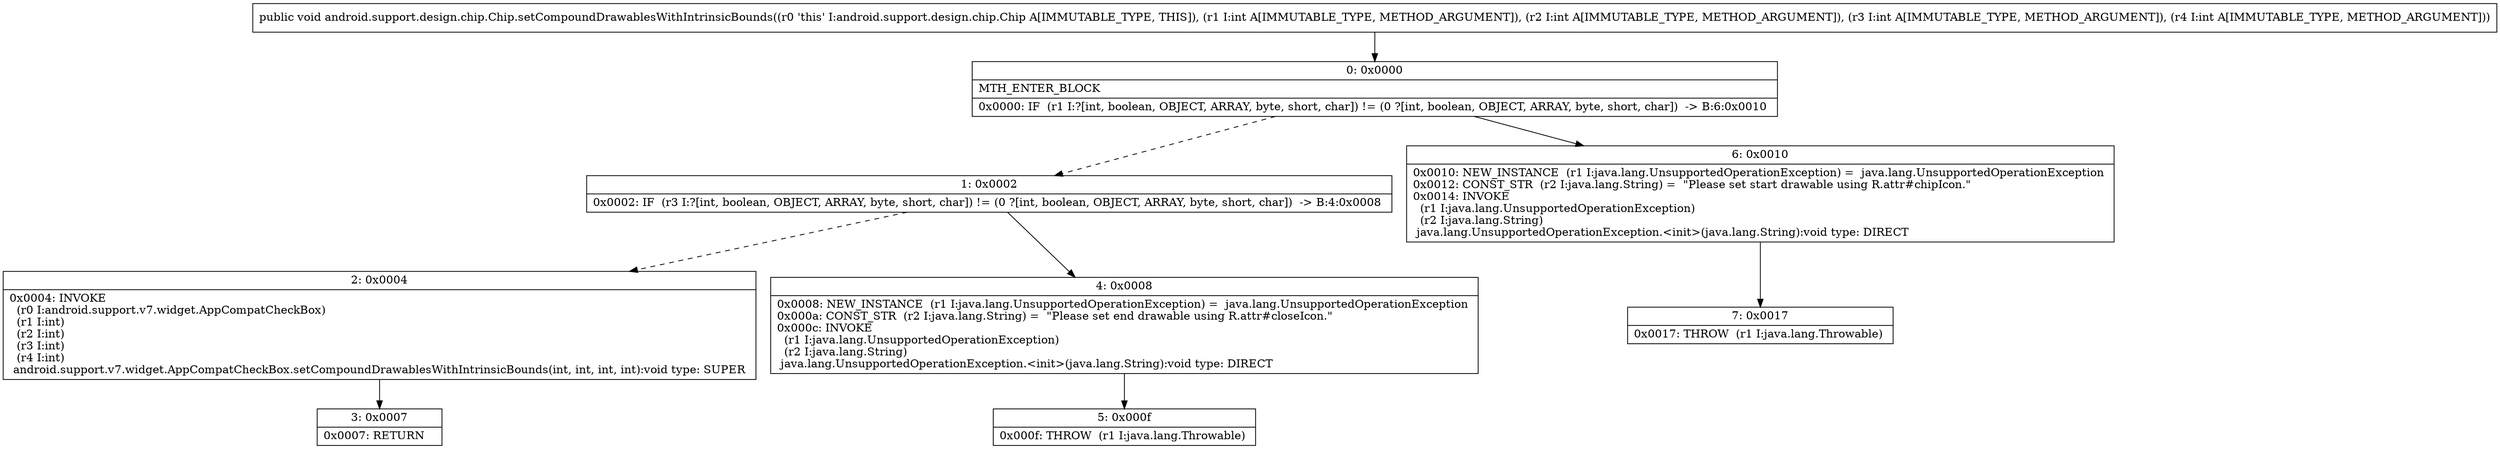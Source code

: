 digraph "CFG forandroid.support.design.chip.Chip.setCompoundDrawablesWithIntrinsicBounds(IIII)V" {
Node_0 [shape=record,label="{0\:\ 0x0000|MTH_ENTER_BLOCK\l|0x0000: IF  (r1 I:?[int, boolean, OBJECT, ARRAY, byte, short, char]) != (0 ?[int, boolean, OBJECT, ARRAY, byte, short, char])  \-\> B:6:0x0010 \l}"];
Node_1 [shape=record,label="{1\:\ 0x0002|0x0002: IF  (r3 I:?[int, boolean, OBJECT, ARRAY, byte, short, char]) != (0 ?[int, boolean, OBJECT, ARRAY, byte, short, char])  \-\> B:4:0x0008 \l}"];
Node_2 [shape=record,label="{2\:\ 0x0004|0x0004: INVOKE  \l  (r0 I:android.support.v7.widget.AppCompatCheckBox)\l  (r1 I:int)\l  (r2 I:int)\l  (r3 I:int)\l  (r4 I:int)\l android.support.v7.widget.AppCompatCheckBox.setCompoundDrawablesWithIntrinsicBounds(int, int, int, int):void type: SUPER \l}"];
Node_3 [shape=record,label="{3\:\ 0x0007|0x0007: RETURN   \l}"];
Node_4 [shape=record,label="{4\:\ 0x0008|0x0008: NEW_INSTANCE  (r1 I:java.lang.UnsupportedOperationException) =  java.lang.UnsupportedOperationException \l0x000a: CONST_STR  (r2 I:java.lang.String) =  \"Please set end drawable using R.attr#closeIcon.\" \l0x000c: INVOKE  \l  (r1 I:java.lang.UnsupportedOperationException)\l  (r2 I:java.lang.String)\l java.lang.UnsupportedOperationException.\<init\>(java.lang.String):void type: DIRECT \l}"];
Node_5 [shape=record,label="{5\:\ 0x000f|0x000f: THROW  (r1 I:java.lang.Throwable) \l}"];
Node_6 [shape=record,label="{6\:\ 0x0010|0x0010: NEW_INSTANCE  (r1 I:java.lang.UnsupportedOperationException) =  java.lang.UnsupportedOperationException \l0x0012: CONST_STR  (r2 I:java.lang.String) =  \"Please set start drawable using R.attr#chipIcon.\" \l0x0014: INVOKE  \l  (r1 I:java.lang.UnsupportedOperationException)\l  (r2 I:java.lang.String)\l java.lang.UnsupportedOperationException.\<init\>(java.lang.String):void type: DIRECT \l}"];
Node_7 [shape=record,label="{7\:\ 0x0017|0x0017: THROW  (r1 I:java.lang.Throwable) \l}"];
MethodNode[shape=record,label="{public void android.support.design.chip.Chip.setCompoundDrawablesWithIntrinsicBounds((r0 'this' I:android.support.design.chip.Chip A[IMMUTABLE_TYPE, THIS]), (r1 I:int A[IMMUTABLE_TYPE, METHOD_ARGUMENT]), (r2 I:int A[IMMUTABLE_TYPE, METHOD_ARGUMENT]), (r3 I:int A[IMMUTABLE_TYPE, METHOD_ARGUMENT]), (r4 I:int A[IMMUTABLE_TYPE, METHOD_ARGUMENT])) }"];
MethodNode -> Node_0;
Node_0 -> Node_1[style=dashed];
Node_0 -> Node_6;
Node_1 -> Node_2[style=dashed];
Node_1 -> Node_4;
Node_2 -> Node_3;
Node_4 -> Node_5;
Node_6 -> Node_7;
}

